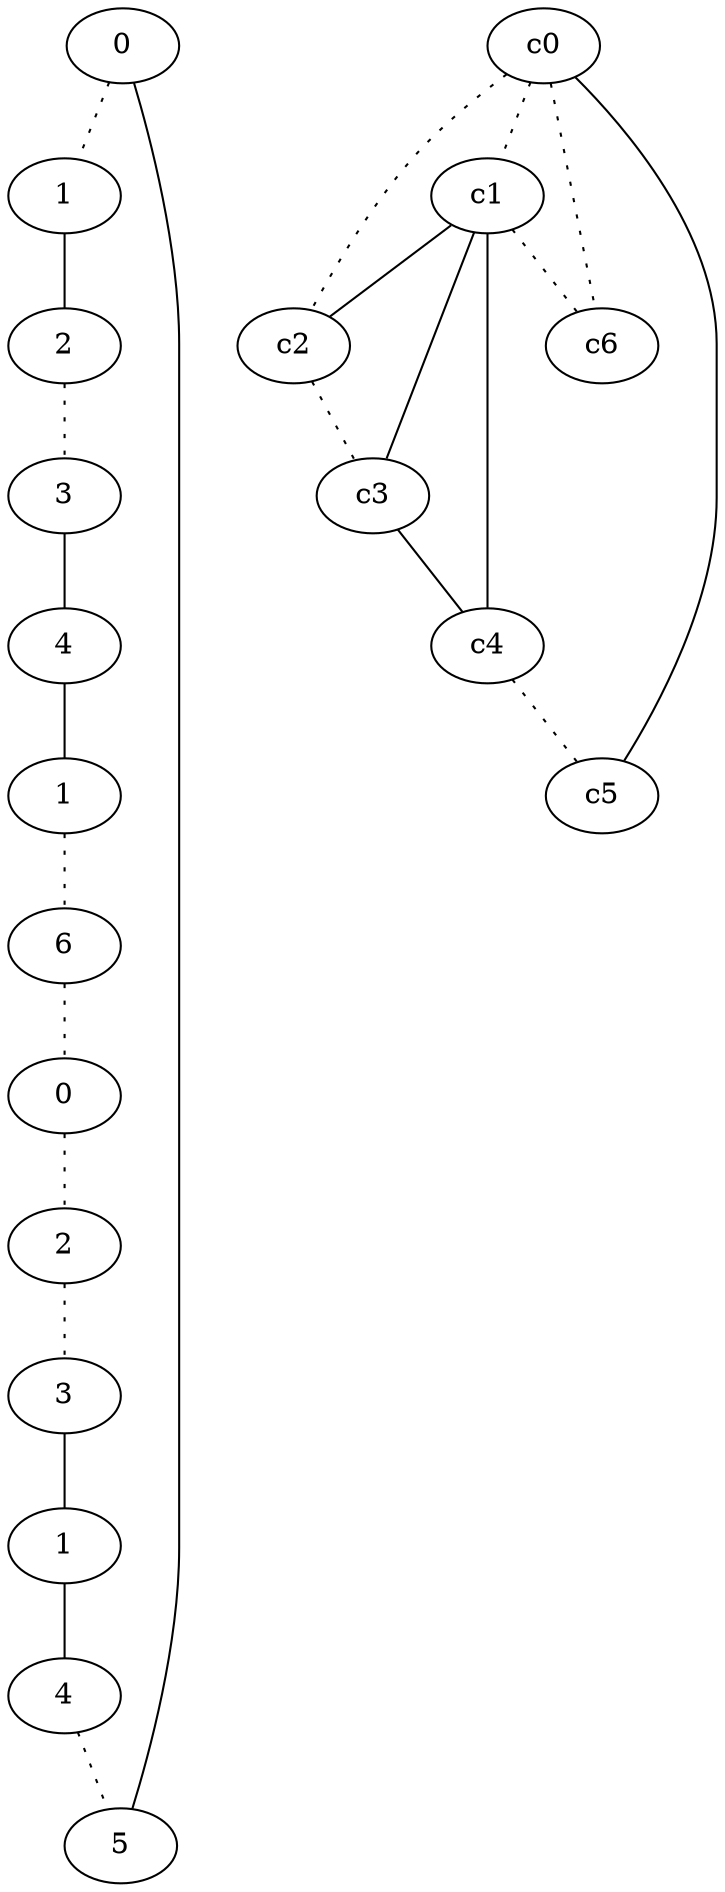 graph {
a0[label=0];
a1[label=1];
a2[label=2];
a3[label=3];
a4[label=4];
a5[label=1];
a6[label=6];
a7[label=0];
a8[label=2];
a9[label=3];
a10[label=1];
a11[label=4];
a12[label=5];
a0 -- a1 [style=dotted];
a0 -- a12;
a1 -- a2;
a2 -- a3 [style=dotted];
a3 -- a4;
a4 -- a5;
a5 -- a6 [style=dotted];
a6 -- a7 [style=dotted];
a7 -- a8 [style=dotted];
a8 -- a9 [style=dotted];
a9 -- a10;
a10 -- a11;
a11 -- a12 [style=dotted];
c0 -- c1 [style=dotted];
c0 -- c2 [style=dotted];
c0 -- c5;
c0 -- c6 [style=dotted];
c1 -- c2;
c1 -- c3;
c1 -- c4;
c1 -- c6 [style=dotted];
c2 -- c3 [style=dotted];
c3 -- c4;
c4 -- c5 [style=dotted];
}
